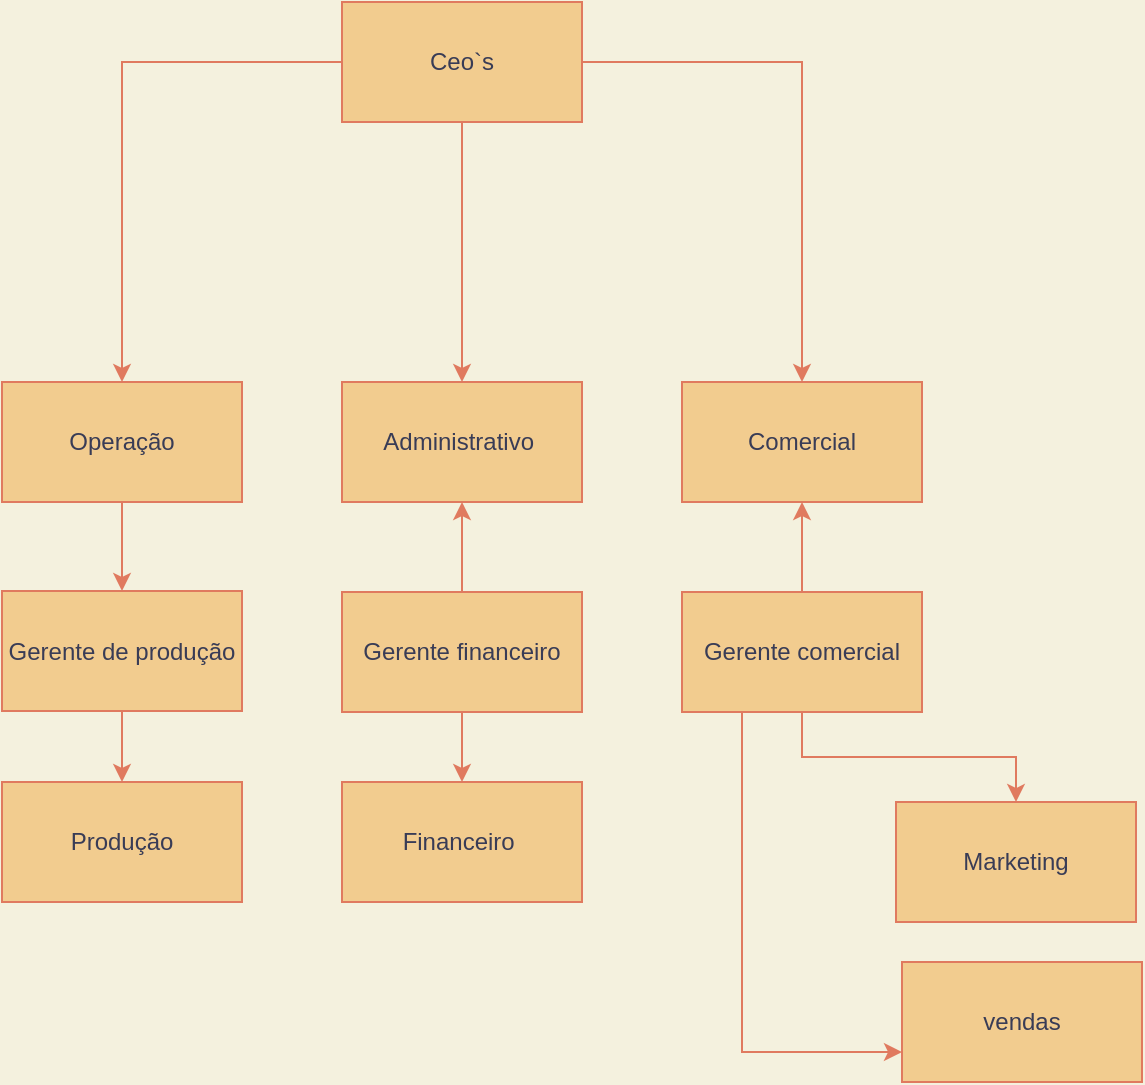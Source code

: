 <mxfile version="19.0.3" type="github">
  <diagram id="YNhJ-0_6Uoy3nFuwIE12" name="Página-1">
    <mxGraphModel dx="1182" dy="774" grid="1" gridSize="10" guides="1" tooltips="1" connect="1" arrows="1" fold="1" page="1" pageScale="1" pageWidth="827" pageHeight="1169" background="#F4F1DE" math="0" shadow="0">
      <root>
        <mxCell id="0" />
        <mxCell id="1" parent="0" />
        <mxCell id="A5XbHr8AYuqLLg5sCwWL-19" value="" style="edgeStyle=orthogonalEdgeStyle;rounded=0;orthogonalLoop=1;jettySize=auto;html=1;labelBackgroundColor=#F4F1DE;strokeColor=#E07A5F;fontColor=#393C56;" edge="1" parent="1" source="A5XbHr8AYuqLLg5sCwWL-1" target="A5XbHr8AYuqLLg5sCwWL-18">
          <mxGeometry relative="1" as="geometry" />
        </mxCell>
        <mxCell id="A5XbHr8AYuqLLg5sCwWL-1" value="Operação" style="rounded=0;whiteSpace=wrap;html=1;fillColor=#F2CC8F;strokeColor=#E07A5F;fontColor=#393C56;" vertex="1" parent="1">
          <mxGeometry x="260" y="420" width="120" height="60" as="geometry" />
        </mxCell>
        <mxCell id="A5XbHr8AYuqLLg5sCwWL-2" value="Administrativo&amp;nbsp;" style="rounded=0;whiteSpace=wrap;html=1;fillColor=#F2CC8F;strokeColor=#E07A5F;fontColor=#393C56;" vertex="1" parent="1">
          <mxGeometry x="430" y="420" width="120" height="60" as="geometry" />
        </mxCell>
        <mxCell id="A5XbHr8AYuqLLg5sCwWL-3" value="Comercial" style="rounded=0;whiteSpace=wrap;html=1;fillColor=#F2CC8F;strokeColor=#E07A5F;fontColor=#393C56;" vertex="1" parent="1">
          <mxGeometry x="600" y="420" width="120" height="60" as="geometry" />
        </mxCell>
        <mxCell id="A5XbHr8AYuqLLg5sCwWL-5" style="edgeStyle=orthogonalEdgeStyle;rounded=0;orthogonalLoop=1;jettySize=auto;html=1;exitX=0;exitY=0.5;exitDx=0;exitDy=0;entryX=0.5;entryY=0;entryDx=0;entryDy=0;labelBackgroundColor=#F4F1DE;strokeColor=#E07A5F;fontColor=#393C56;" edge="1" parent="1" source="A5XbHr8AYuqLLg5sCwWL-4" target="A5XbHr8AYuqLLg5sCwWL-1">
          <mxGeometry relative="1" as="geometry" />
        </mxCell>
        <mxCell id="A5XbHr8AYuqLLg5sCwWL-6" style="edgeStyle=orthogonalEdgeStyle;rounded=0;orthogonalLoop=1;jettySize=auto;html=1;exitX=0.5;exitY=1;exitDx=0;exitDy=0;entryX=0.5;entryY=0;entryDx=0;entryDy=0;labelBackgroundColor=#F4F1DE;strokeColor=#E07A5F;fontColor=#393C56;" edge="1" parent="1" source="A5XbHr8AYuqLLg5sCwWL-4" target="A5XbHr8AYuqLLg5sCwWL-2">
          <mxGeometry relative="1" as="geometry" />
        </mxCell>
        <mxCell id="A5XbHr8AYuqLLg5sCwWL-7" style="edgeStyle=orthogonalEdgeStyle;rounded=0;orthogonalLoop=1;jettySize=auto;html=1;exitX=1;exitY=0.5;exitDx=0;exitDy=0;entryX=0.5;entryY=0;entryDx=0;entryDy=0;labelBackgroundColor=#F4F1DE;strokeColor=#E07A5F;fontColor=#393C56;" edge="1" parent="1" source="A5XbHr8AYuqLLg5sCwWL-4" target="A5XbHr8AYuqLLg5sCwWL-3">
          <mxGeometry relative="1" as="geometry" />
        </mxCell>
        <mxCell id="A5XbHr8AYuqLLg5sCwWL-4" value="Ceo`s" style="rounded=0;whiteSpace=wrap;html=1;fillColor=#F2CC8F;strokeColor=#E07A5F;fontColor=#393C56;" vertex="1" parent="1">
          <mxGeometry x="430" y="230" width="120" height="60" as="geometry" />
        </mxCell>
        <mxCell id="A5XbHr8AYuqLLg5sCwWL-8" value="Produção" style="rounded=0;whiteSpace=wrap;html=1;fillColor=#F2CC8F;strokeColor=#E07A5F;fontColor=#393C56;" vertex="1" parent="1">
          <mxGeometry x="260" y="620" width="120" height="60" as="geometry" />
        </mxCell>
        <mxCell id="A5XbHr8AYuqLLg5sCwWL-10" value="Financeiro&amp;nbsp;&lt;br&gt;" style="rounded=0;whiteSpace=wrap;html=1;fillColor=#F2CC8F;strokeColor=#E07A5F;fontColor=#393C56;" vertex="1" parent="1">
          <mxGeometry x="430" y="620" width="120" height="60" as="geometry" />
        </mxCell>
        <mxCell id="A5XbHr8AYuqLLg5sCwWL-14" value="Marketing" style="rounded=0;whiteSpace=wrap;html=1;fillColor=#F2CC8F;strokeColor=#E07A5F;fontColor=#393C56;" vertex="1" parent="1">
          <mxGeometry x="707" y="630" width="120" height="60" as="geometry" />
        </mxCell>
        <mxCell id="A5XbHr8AYuqLLg5sCwWL-16" value="vendas" style="rounded=0;whiteSpace=wrap;html=1;fillColor=#F2CC8F;strokeColor=#E07A5F;fontColor=#393C56;" vertex="1" parent="1">
          <mxGeometry x="710" y="710" width="120" height="60" as="geometry" />
        </mxCell>
        <mxCell id="A5XbHr8AYuqLLg5sCwWL-20" value="" style="edgeStyle=orthogonalEdgeStyle;rounded=0;orthogonalLoop=1;jettySize=auto;html=1;labelBackgroundColor=#F4F1DE;strokeColor=#E07A5F;fontColor=#393C56;" edge="1" parent="1" source="A5XbHr8AYuqLLg5sCwWL-18" target="A5XbHr8AYuqLLg5sCwWL-8">
          <mxGeometry relative="1" as="geometry" />
        </mxCell>
        <mxCell id="A5XbHr8AYuqLLg5sCwWL-18" value="Gerente de produção" style="rounded=0;whiteSpace=wrap;html=1;fillColor=#F2CC8F;strokeColor=#E07A5F;fontColor=#393C56;" vertex="1" parent="1">
          <mxGeometry x="260" y="524.5" width="120" height="60" as="geometry" />
        </mxCell>
        <mxCell id="A5XbHr8AYuqLLg5sCwWL-22" value="" style="edgeStyle=orthogonalEdgeStyle;rounded=0;orthogonalLoop=1;jettySize=auto;html=1;labelBackgroundColor=#F4F1DE;strokeColor=#E07A5F;fontColor=#393C56;" edge="1" parent="1" source="A5XbHr8AYuqLLg5sCwWL-21" target="A5XbHr8AYuqLLg5sCwWL-2">
          <mxGeometry relative="1" as="geometry" />
        </mxCell>
        <mxCell id="A5XbHr8AYuqLLg5sCwWL-23" value="" style="edgeStyle=orthogonalEdgeStyle;rounded=0;orthogonalLoop=1;jettySize=auto;html=1;labelBackgroundColor=#F4F1DE;strokeColor=#E07A5F;fontColor=#393C56;" edge="1" parent="1" source="A5XbHr8AYuqLLg5sCwWL-21" target="A5XbHr8AYuqLLg5sCwWL-10">
          <mxGeometry relative="1" as="geometry" />
        </mxCell>
        <mxCell id="A5XbHr8AYuqLLg5sCwWL-21" value="Gerente financeiro" style="rounded=0;whiteSpace=wrap;html=1;fillColor=#F2CC8F;strokeColor=#E07A5F;fontColor=#393C56;" vertex="1" parent="1">
          <mxGeometry x="430" y="525" width="120" height="60" as="geometry" />
        </mxCell>
        <mxCell id="A5XbHr8AYuqLLg5sCwWL-25" value="" style="edgeStyle=orthogonalEdgeStyle;rounded=0;orthogonalLoop=1;jettySize=auto;html=1;labelBackgroundColor=#F4F1DE;strokeColor=#E07A5F;fontColor=#393C56;" edge="1" parent="1" source="A5XbHr8AYuqLLg5sCwWL-24" target="A5XbHr8AYuqLLg5sCwWL-3">
          <mxGeometry relative="1" as="geometry" />
        </mxCell>
        <mxCell id="A5XbHr8AYuqLLg5sCwWL-26" value="" style="edgeStyle=orthogonalEdgeStyle;rounded=0;orthogonalLoop=1;jettySize=auto;html=1;labelBackgroundColor=#F4F1DE;strokeColor=#E07A5F;fontColor=#393C56;" edge="1" parent="1" source="A5XbHr8AYuqLLg5sCwWL-24" target="A5XbHr8AYuqLLg5sCwWL-14">
          <mxGeometry relative="1" as="geometry" />
        </mxCell>
        <mxCell id="A5XbHr8AYuqLLg5sCwWL-27" style="edgeStyle=orthogonalEdgeStyle;rounded=0;orthogonalLoop=1;jettySize=auto;html=1;exitX=0.25;exitY=1;exitDx=0;exitDy=0;entryX=0;entryY=0.75;entryDx=0;entryDy=0;labelBackgroundColor=#F4F1DE;strokeColor=#E07A5F;fontColor=#393C56;" edge="1" parent="1" source="A5XbHr8AYuqLLg5sCwWL-24" target="A5XbHr8AYuqLLg5sCwWL-16">
          <mxGeometry relative="1" as="geometry" />
        </mxCell>
        <mxCell id="A5XbHr8AYuqLLg5sCwWL-24" value="Gerente comercial" style="rounded=0;whiteSpace=wrap;html=1;fillColor=#F2CC8F;strokeColor=#E07A5F;fontColor=#393C56;" vertex="1" parent="1">
          <mxGeometry x="600" y="525" width="120" height="60" as="geometry" />
        </mxCell>
      </root>
    </mxGraphModel>
  </diagram>
</mxfile>
